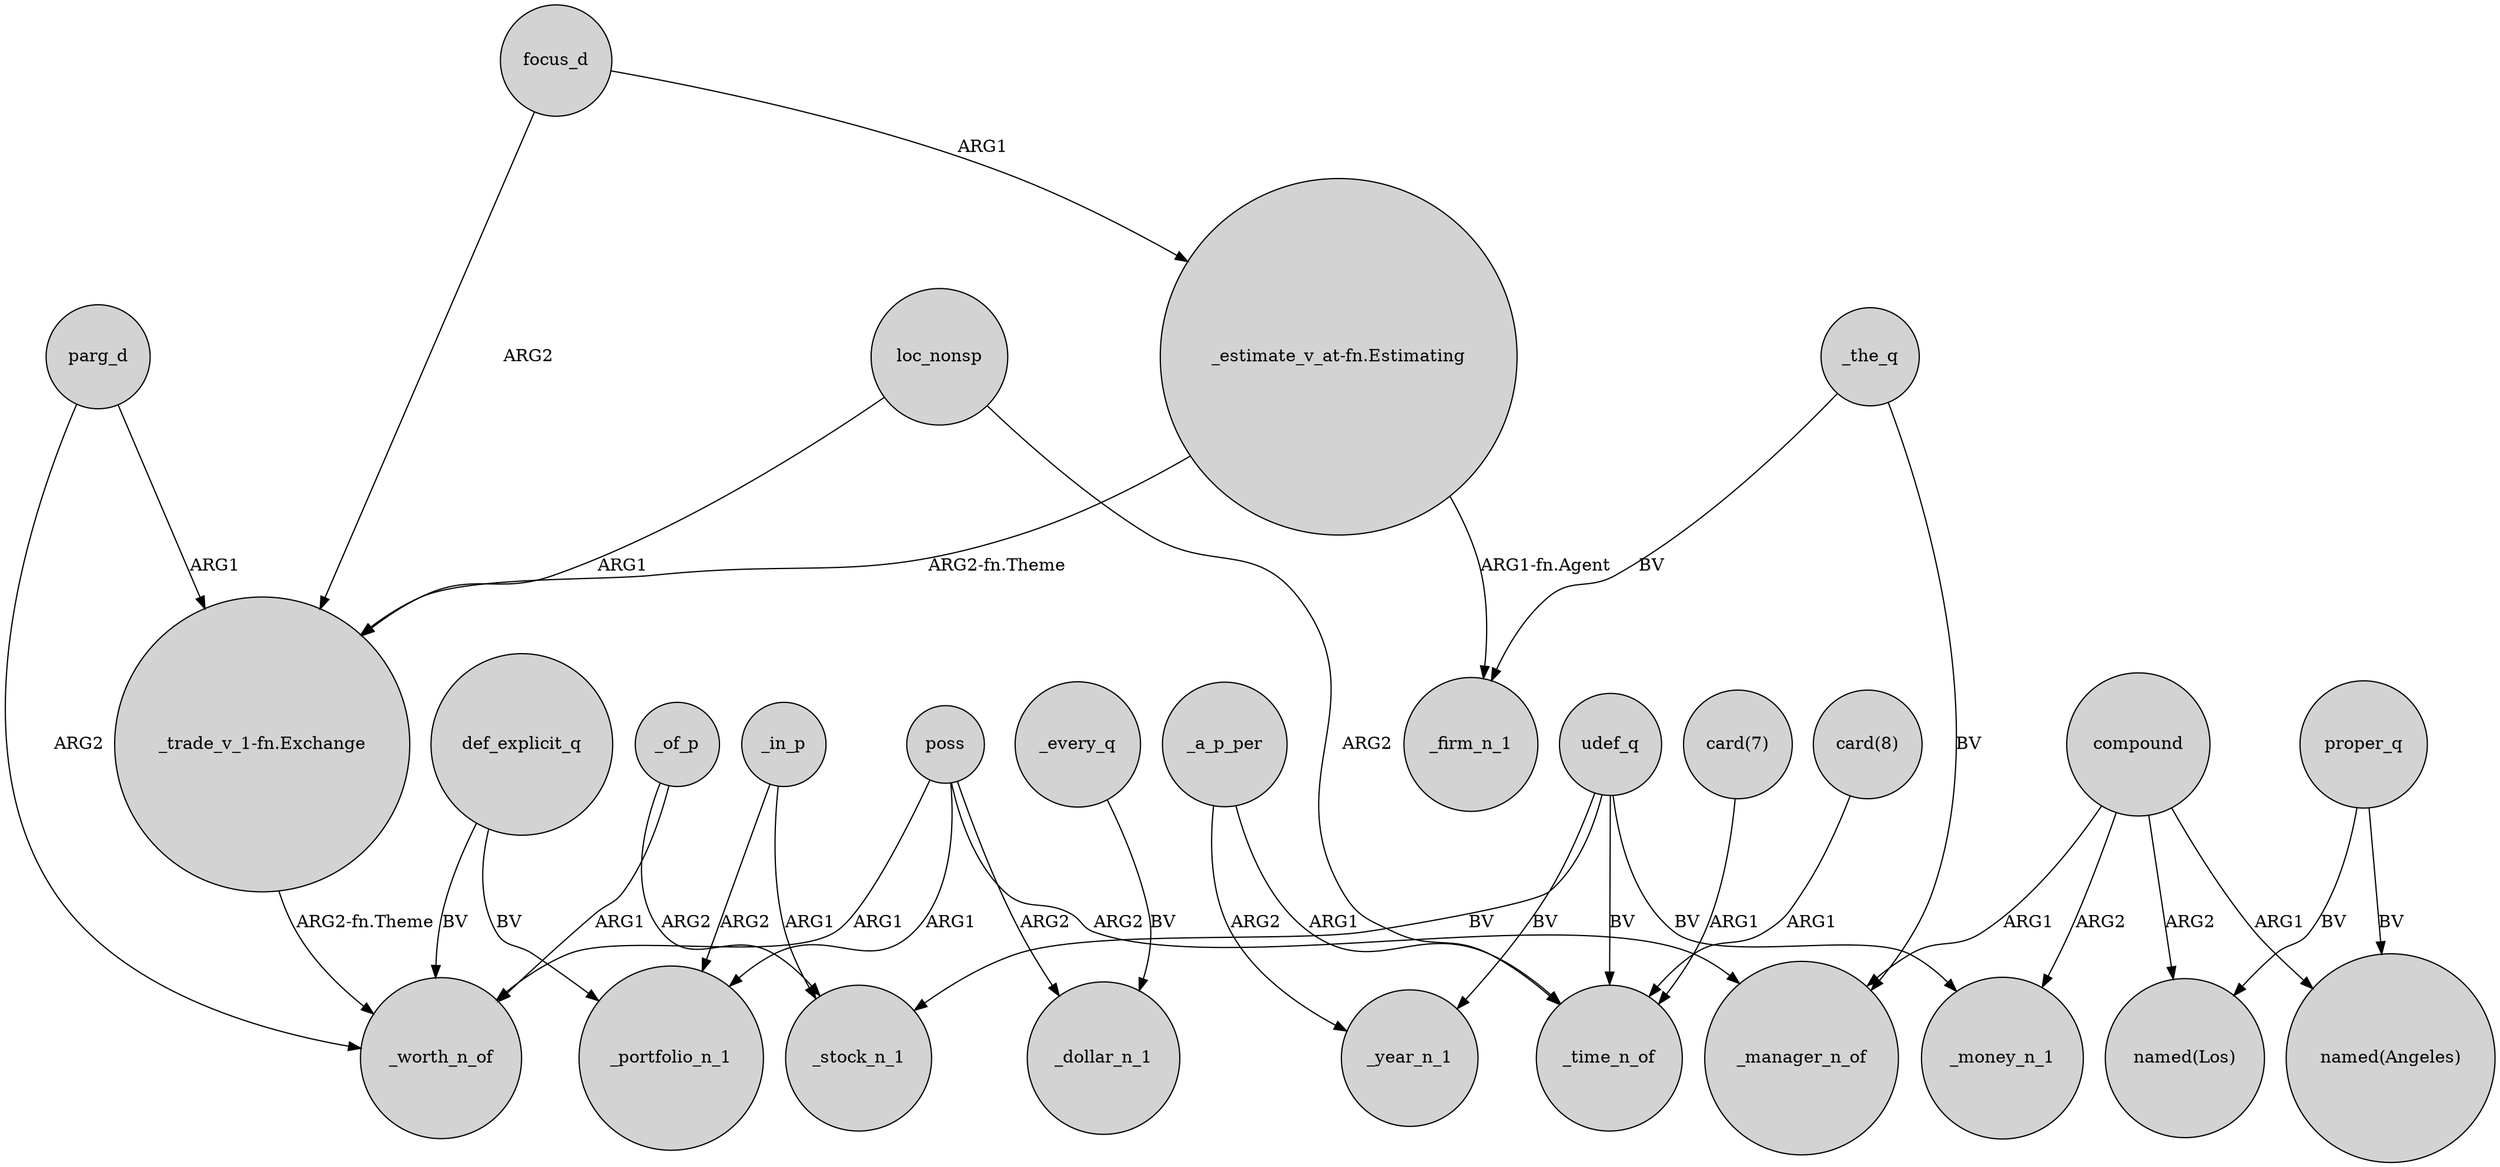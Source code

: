 digraph {
	node [shape=circle style=filled]
	loc_nonsp -> "_trade_v_1-fn.Exchange" [label=ARG1]
	udef_q -> _money_n_1 [label=BV]
	compound -> _manager_n_of [label=ARG1]
	_the_q -> _manager_n_of [label=BV]
	poss -> _worth_n_of [label=ARG1]
	parg_d -> "_trade_v_1-fn.Exchange" [label=ARG1]
	compound -> "named(Los)" [label=ARG2]
	focus_d -> "_estimate_v_at-fn.Estimating" [label=ARG1]
	parg_d -> _worth_n_of [label=ARG2]
	_a_p_per -> _year_n_1 [label=ARG2]
	proper_q -> "named(Los)" [label=BV]
	def_explicit_q -> _worth_n_of [label=BV]
	loc_nonsp -> _time_n_of [label=ARG2]
	poss -> _dollar_n_1 [label=ARG2]
	poss -> _portfolio_n_1 [label=ARG1]
	def_explicit_q -> _portfolio_n_1 [label=BV]
	compound -> "named(Angeles)" [label=ARG1]
	_a_p_per -> _time_n_of [label=ARG1]
	_of_p -> _worth_n_of [label=ARG1]
	udef_q -> _stock_n_1 [label=BV]
	compound -> _money_n_1 [label=ARG2]
	_in_p -> _stock_n_1 [label=ARG1]
	"_trade_v_1-fn.Exchange" -> _worth_n_of [label="ARG2-fn.Theme"]
	"card(8)" -> _time_n_of [label=ARG1]
	udef_q -> _time_n_of [label=BV]
	"_estimate_v_at-fn.Estimating" -> _firm_n_1 [label="ARG1-fn.Agent"]
	"card(7)" -> _time_n_of [label=ARG1]
	_the_q -> _firm_n_1 [label=BV]
	"_estimate_v_at-fn.Estimating" -> "_trade_v_1-fn.Exchange" [label="ARG2-fn.Theme"]
	focus_d -> "_trade_v_1-fn.Exchange" [label=ARG2]
	_of_p -> _stock_n_1 [label=ARG2]
	udef_q -> _year_n_1 [label=BV]
	poss -> _manager_n_of [label=ARG2]
	proper_q -> "named(Angeles)" [label=BV]
	_in_p -> _portfolio_n_1 [label=ARG2]
	_every_q -> _dollar_n_1 [label=BV]
}
